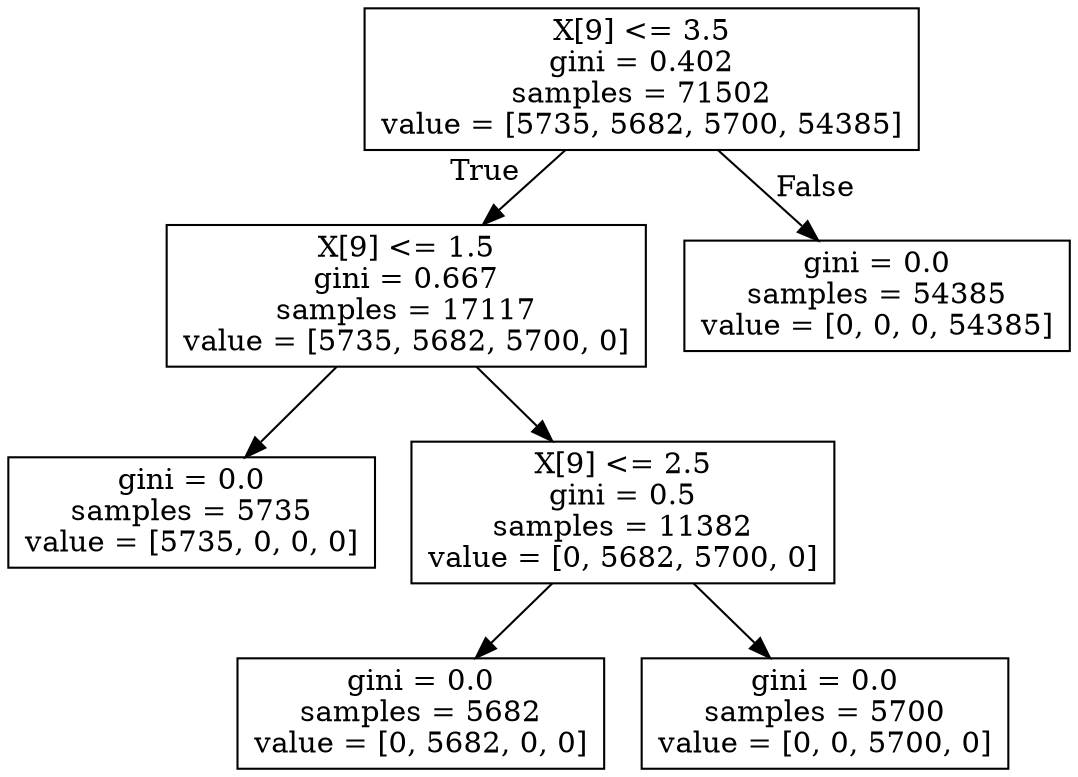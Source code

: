 digraph Tree {
node [shape=box] ;
0 [label="X[9] <= 3.5\ngini = 0.402\nsamples = 71502\nvalue = [5735, 5682, 5700, 54385]"] ;
1 [label="X[9] <= 1.5\ngini = 0.667\nsamples = 17117\nvalue = [5735, 5682, 5700, 0]"] ;
0 -> 1 [labeldistance=2.5, labelangle=45, headlabel="True"] ;
2 [label="gini = 0.0\nsamples = 5735\nvalue = [5735, 0, 0, 0]"] ;
1 -> 2 ;
3 [label="X[9] <= 2.5\ngini = 0.5\nsamples = 11382\nvalue = [0, 5682, 5700, 0]"] ;
1 -> 3 ;
4 [label="gini = 0.0\nsamples = 5682\nvalue = [0, 5682, 0, 0]"] ;
3 -> 4 ;
5 [label="gini = 0.0\nsamples = 5700\nvalue = [0, 0, 5700, 0]"] ;
3 -> 5 ;
6 [label="gini = 0.0\nsamples = 54385\nvalue = [0, 0, 0, 54385]"] ;
0 -> 6 [labeldistance=2.5, labelangle=-45, headlabel="False"] ;
}